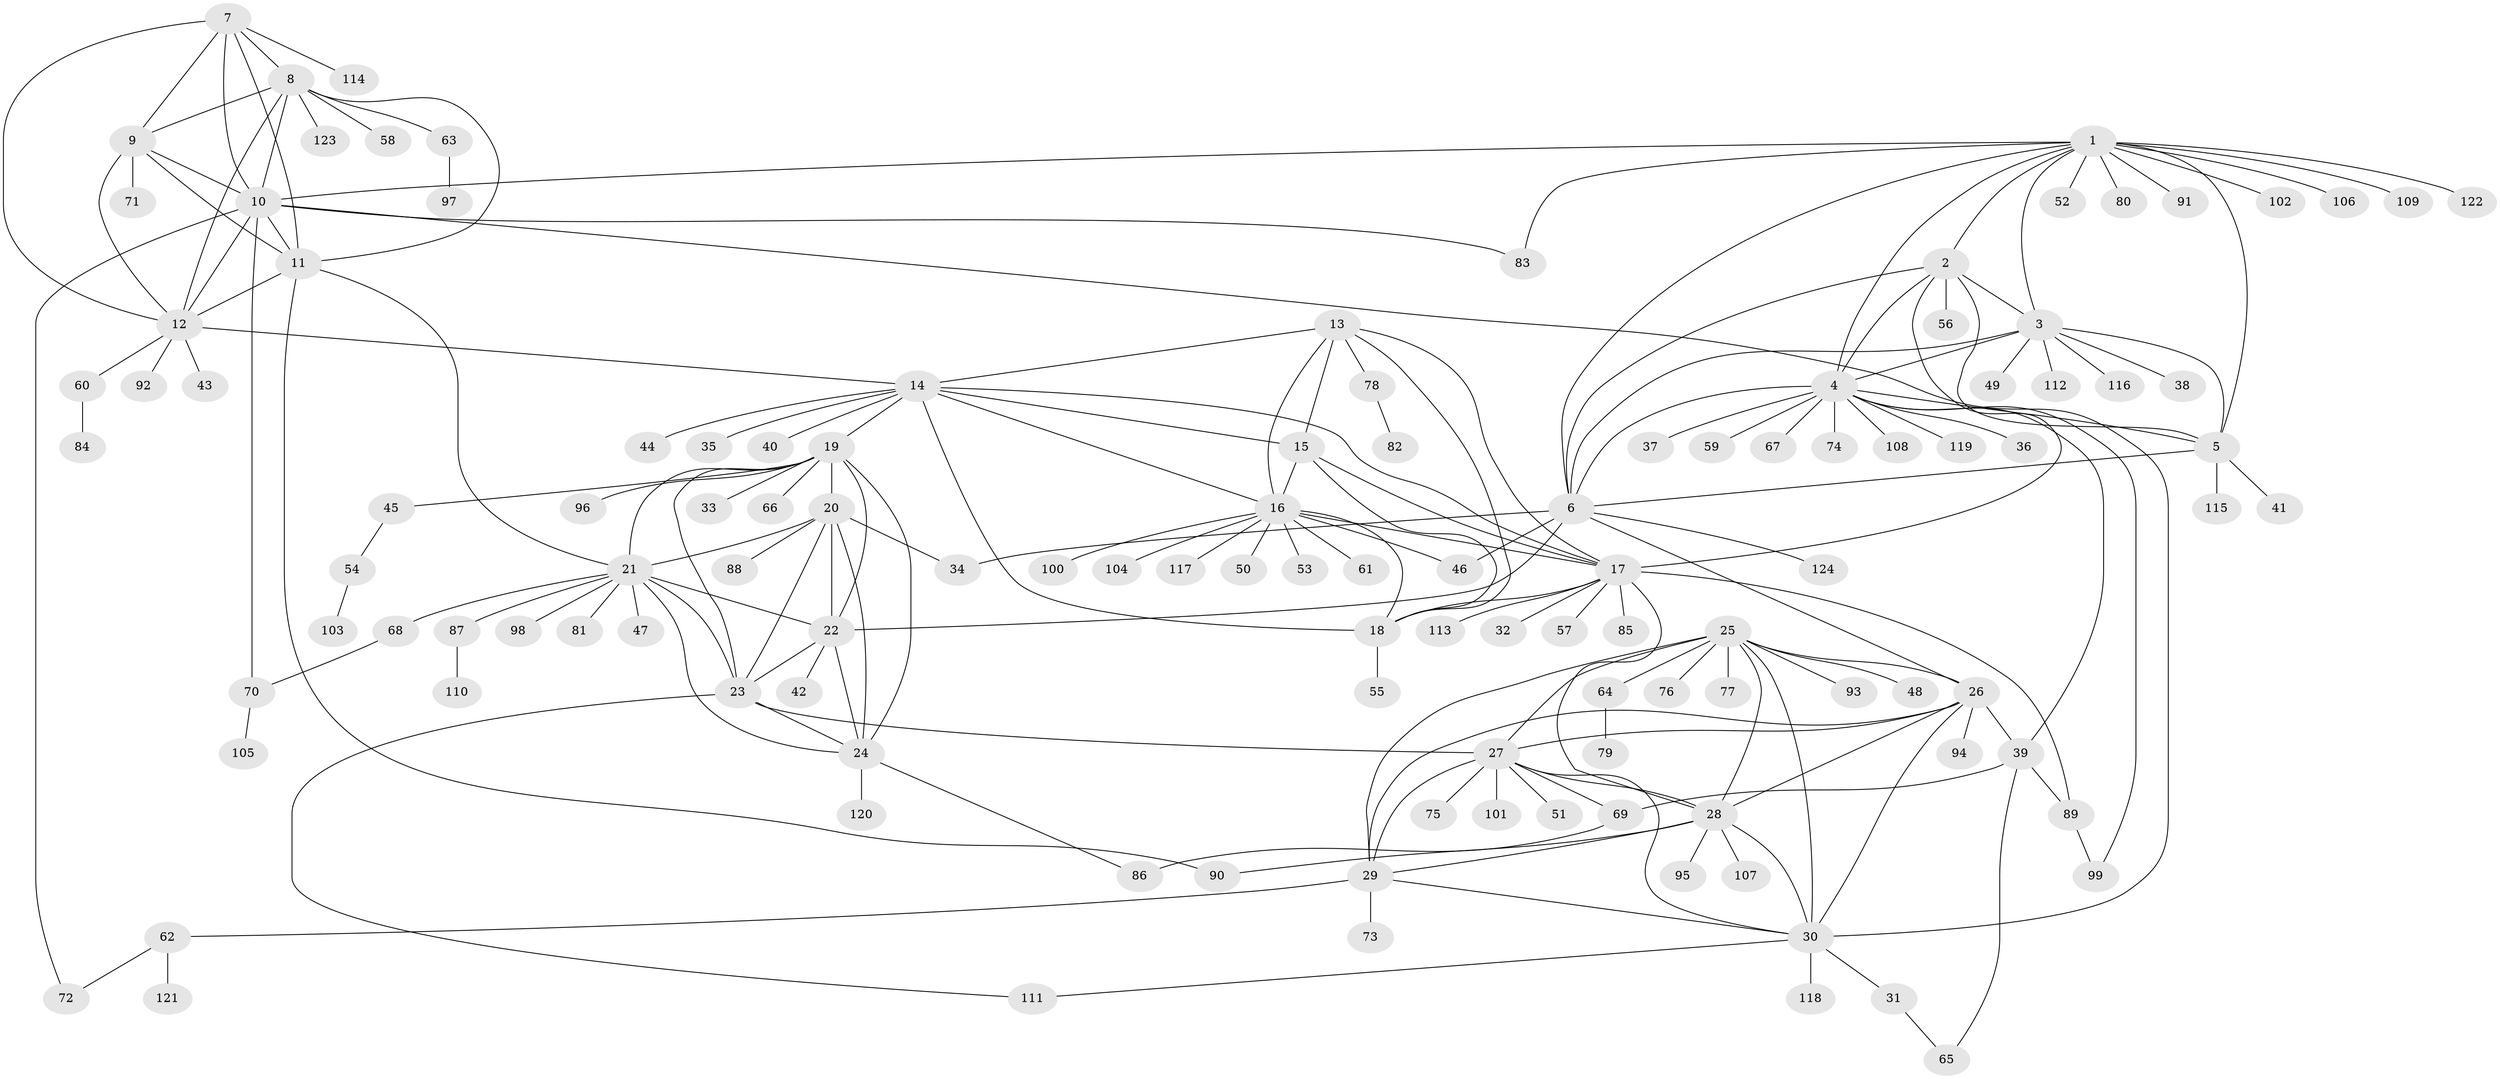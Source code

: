 // Generated by graph-tools (version 1.1) at 2025/11/02/27/25 16:11:31]
// undirected, 124 vertices, 192 edges
graph export_dot {
graph [start="1"]
  node [color=gray90,style=filled];
  1;
  2;
  3;
  4;
  5;
  6;
  7;
  8;
  9;
  10;
  11;
  12;
  13;
  14;
  15;
  16;
  17;
  18;
  19;
  20;
  21;
  22;
  23;
  24;
  25;
  26;
  27;
  28;
  29;
  30;
  31;
  32;
  33;
  34;
  35;
  36;
  37;
  38;
  39;
  40;
  41;
  42;
  43;
  44;
  45;
  46;
  47;
  48;
  49;
  50;
  51;
  52;
  53;
  54;
  55;
  56;
  57;
  58;
  59;
  60;
  61;
  62;
  63;
  64;
  65;
  66;
  67;
  68;
  69;
  70;
  71;
  72;
  73;
  74;
  75;
  76;
  77;
  78;
  79;
  80;
  81;
  82;
  83;
  84;
  85;
  86;
  87;
  88;
  89;
  90;
  91;
  92;
  93;
  94;
  95;
  96;
  97;
  98;
  99;
  100;
  101;
  102;
  103;
  104;
  105;
  106;
  107;
  108;
  109;
  110;
  111;
  112;
  113;
  114;
  115;
  116;
  117;
  118;
  119;
  120;
  121;
  122;
  123;
  124;
  1 -- 2;
  1 -- 3;
  1 -- 4;
  1 -- 5;
  1 -- 6;
  1 -- 10;
  1 -- 52;
  1 -- 80;
  1 -- 83;
  1 -- 91;
  1 -- 102;
  1 -- 106;
  1 -- 109;
  1 -- 122;
  2 -- 3;
  2 -- 4;
  2 -- 5;
  2 -- 6;
  2 -- 17;
  2 -- 56;
  3 -- 4;
  3 -- 5;
  3 -- 6;
  3 -- 38;
  3 -- 49;
  3 -- 112;
  3 -- 116;
  4 -- 5;
  4 -- 6;
  4 -- 36;
  4 -- 37;
  4 -- 39;
  4 -- 59;
  4 -- 67;
  4 -- 74;
  4 -- 99;
  4 -- 108;
  4 -- 119;
  5 -- 6;
  5 -- 41;
  5 -- 115;
  6 -- 22;
  6 -- 26;
  6 -- 34;
  6 -- 46;
  6 -- 124;
  7 -- 8;
  7 -- 9;
  7 -- 10;
  7 -- 11;
  7 -- 12;
  7 -- 114;
  8 -- 9;
  8 -- 10;
  8 -- 11;
  8 -- 12;
  8 -- 58;
  8 -- 63;
  8 -- 123;
  9 -- 10;
  9 -- 11;
  9 -- 12;
  9 -- 71;
  10 -- 11;
  10 -- 12;
  10 -- 30;
  10 -- 70;
  10 -- 72;
  10 -- 83;
  11 -- 12;
  11 -- 21;
  11 -- 90;
  12 -- 14;
  12 -- 43;
  12 -- 60;
  12 -- 92;
  13 -- 14;
  13 -- 15;
  13 -- 16;
  13 -- 17;
  13 -- 18;
  13 -- 78;
  14 -- 15;
  14 -- 16;
  14 -- 17;
  14 -- 18;
  14 -- 19;
  14 -- 35;
  14 -- 40;
  14 -- 44;
  15 -- 16;
  15 -- 17;
  15 -- 18;
  16 -- 17;
  16 -- 18;
  16 -- 46;
  16 -- 50;
  16 -- 53;
  16 -- 61;
  16 -- 100;
  16 -- 104;
  16 -- 117;
  17 -- 18;
  17 -- 28;
  17 -- 32;
  17 -- 57;
  17 -- 85;
  17 -- 89;
  17 -- 113;
  18 -- 55;
  19 -- 20;
  19 -- 21;
  19 -- 22;
  19 -- 23;
  19 -- 24;
  19 -- 33;
  19 -- 45;
  19 -- 66;
  19 -- 96;
  20 -- 21;
  20 -- 22;
  20 -- 23;
  20 -- 24;
  20 -- 34;
  20 -- 88;
  21 -- 22;
  21 -- 23;
  21 -- 24;
  21 -- 47;
  21 -- 68;
  21 -- 81;
  21 -- 87;
  21 -- 98;
  22 -- 23;
  22 -- 24;
  22 -- 42;
  23 -- 24;
  23 -- 27;
  23 -- 111;
  24 -- 86;
  24 -- 120;
  25 -- 26;
  25 -- 27;
  25 -- 28;
  25 -- 29;
  25 -- 30;
  25 -- 48;
  25 -- 64;
  25 -- 76;
  25 -- 77;
  25 -- 93;
  26 -- 27;
  26 -- 28;
  26 -- 29;
  26 -- 30;
  26 -- 39;
  26 -- 94;
  27 -- 28;
  27 -- 29;
  27 -- 30;
  27 -- 51;
  27 -- 69;
  27 -- 75;
  27 -- 101;
  28 -- 29;
  28 -- 30;
  28 -- 90;
  28 -- 95;
  28 -- 107;
  29 -- 30;
  29 -- 62;
  29 -- 73;
  30 -- 31;
  30 -- 111;
  30 -- 118;
  31 -- 65;
  39 -- 65;
  39 -- 69;
  39 -- 89;
  45 -- 54;
  54 -- 103;
  60 -- 84;
  62 -- 72;
  62 -- 121;
  63 -- 97;
  64 -- 79;
  68 -- 70;
  69 -- 86;
  70 -- 105;
  78 -- 82;
  87 -- 110;
  89 -- 99;
}
